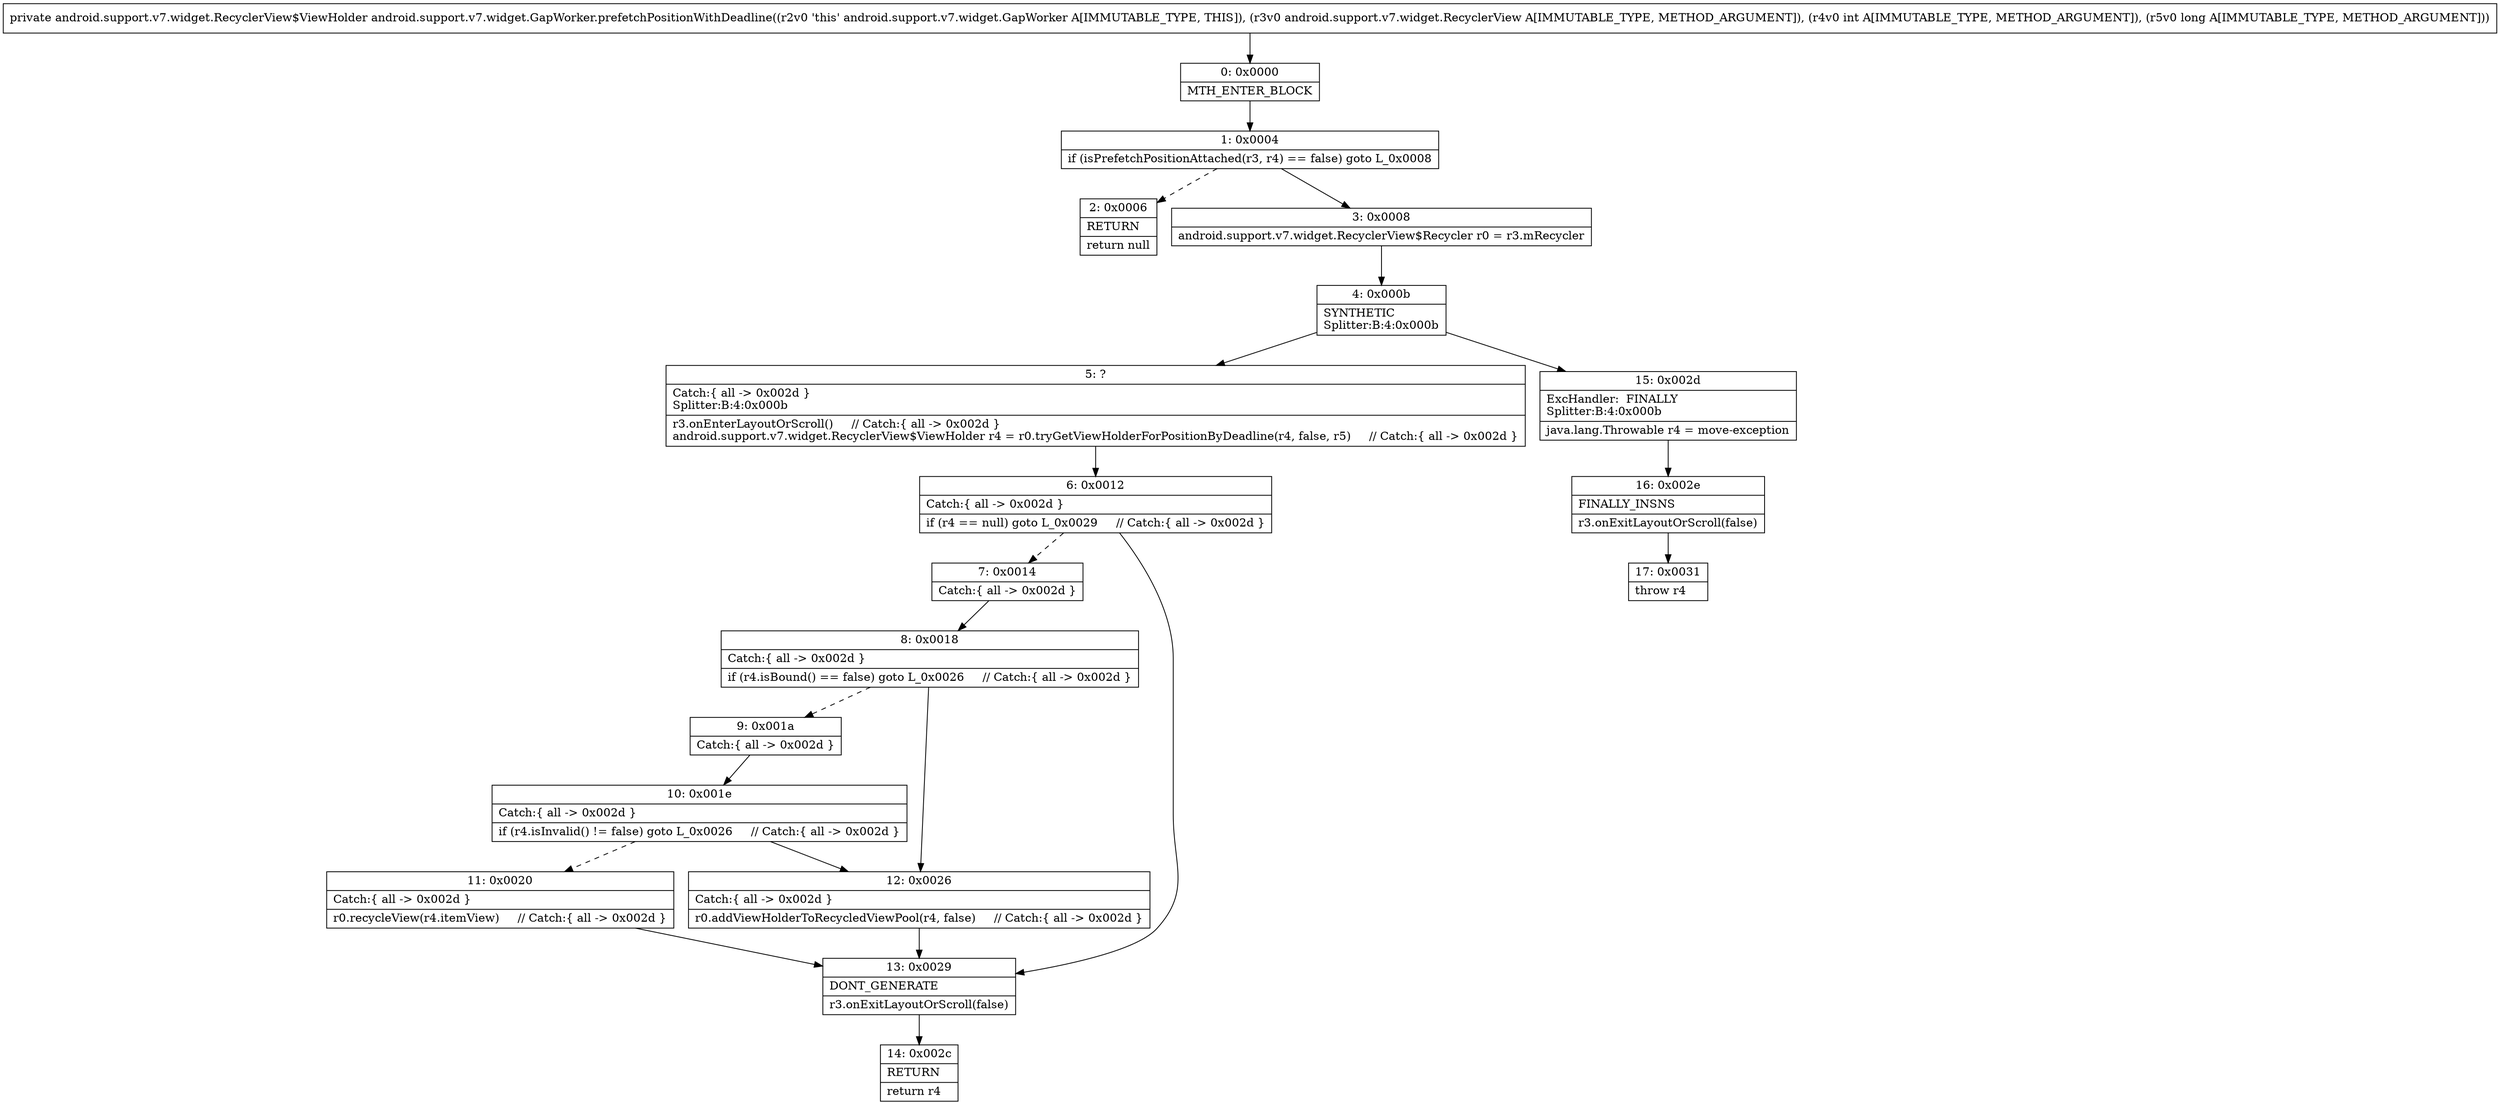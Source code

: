 digraph "CFG forandroid.support.v7.widget.GapWorker.prefetchPositionWithDeadline(Landroid\/support\/v7\/widget\/RecyclerView;IJ)Landroid\/support\/v7\/widget\/RecyclerView$ViewHolder;" {
Node_0 [shape=record,label="{0\:\ 0x0000|MTH_ENTER_BLOCK\l}"];
Node_1 [shape=record,label="{1\:\ 0x0004|if (isPrefetchPositionAttached(r3, r4) == false) goto L_0x0008\l}"];
Node_2 [shape=record,label="{2\:\ 0x0006|RETURN\l|return null\l}"];
Node_3 [shape=record,label="{3\:\ 0x0008|android.support.v7.widget.RecyclerView$Recycler r0 = r3.mRecycler\l}"];
Node_4 [shape=record,label="{4\:\ 0x000b|SYNTHETIC\lSplitter:B:4:0x000b\l}"];
Node_5 [shape=record,label="{5\:\ ?|Catch:\{ all \-\> 0x002d \}\lSplitter:B:4:0x000b\l|r3.onEnterLayoutOrScroll()     \/\/ Catch:\{ all \-\> 0x002d \}\landroid.support.v7.widget.RecyclerView$ViewHolder r4 = r0.tryGetViewHolderForPositionByDeadline(r4, false, r5)     \/\/ Catch:\{ all \-\> 0x002d \}\l}"];
Node_6 [shape=record,label="{6\:\ 0x0012|Catch:\{ all \-\> 0x002d \}\l|if (r4 == null) goto L_0x0029     \/\/ Catch:\{ all \-\> 0x002d \}\l}"];
Node_7 [shape=record,label="{7\:\ 0x0014|Catch:\{ all \-\> 0x002d \}\l}"];
Node_8 [shape=record,label="{8\:\ 0x0018|Catch:\{ all \-\> 0x002d \}\l|if (r4.isBound() == false) goto L_0x0026     \/\/ Catch:\{ all \-\> 0x002d \}\l}"];
Node_9 [shape=record,label="{9\:\ 0x001a|Catch:\{ all \-\> 0x002d \}\l}"];
Node_10 [shape=record,label="{10\:\ 0x001e|Catch:\{ all \-\> 0x002d \}\l|if (r4.isInvalid() != false) goto L_0x0026     \/\/ Catch:\{ all \-\> 0x002d \}\l}"];
Node_11 [shape=record,label="{11\:\ 0x0020|Catch:\{ all \-\> 0x002d \}\l|r0.recycleView(r4.itemView)     \/\/ Catch:\{ all \-\> 0x002d \}\l}"];
Node_12 [shape=record,label="{12\:\ 0x0026|Catch:\{ all \-\> 0x002d \}\l|r0.addViewHolderToRecycledViewPool(r4, false)     \/\/ Catch:\{ all \-\> 0x002d \}\l}"];
Node_13 [shape=record,label="{13\:\ 0x0029|DONT_GENERATE\l|r3.onExitLayoutOrScroll(false)\l}"];
Node_14 [shape=record,label="{14\:\ 0x002c|RETURN\l|return r4\l}"];
Node_15 [shape=record,label="{15\:\ 0x002d|ExcHandler:  FINALLY\lSplitter:B:4:0x000b\l|java.lang.Throwable r4 = move\-exception\l}"];
Node_16 [shape=record,label="{16\:\ 0x002e|FINALLY_INSNS\l|r3.onExitLayoutOrScroll(false)\l}"];
Node_17 [shape=record,label="{17\:\ 0x0031|throw r4\l}"];
MethodNode[shape=record,label="{private android.support.v7.widget.RecyclerView$ViewHolder android.support.v7.widget.GapWorker.prefetchPositionWithDeadline((r2v0 'this' android.support.v7.widget.GapWorker A[IMMUTABLE_TYPE, THIS]), (r3v0 android.support.v7.widget.RecyclerView A[IMMUTABLE_TYPE, METHOD_ARGUMENT]), (r4v0 int A[IMMUTABLE_TYPE, METHOD_ARGUMENT]), (r5v0 long A[IMMUTABLE_TYPE, METHOD_ARGUMENT])) }"];
MethodNode -> Node_0;
Node_0 -> Node_1;
Node_1 -> Node_2[style=dashed];
Node_1 -> Node_3;
Node_3 -> Node_4;
Node_4 -> Node_5;
Node_4 -> Node_15;
Node_5 -> Node_6;
Node_6 -> Node_7[style=dashed];
Node_6 -> Node_13;
Node_7 -> Node_8;
Node_8 -> Node_9[style=dashed];
Node_8 -> Node_12;
Node_9 -> Node_10;
Node_10 -> Node_11[style=dashed];
Node_10 -> Node_12;
Node_11 -> Node_13;
Node_12 -> Node_13;
Node_13 -> Node_14;
Node_15 -> Node_16;
Node_16 -> Node_17;
}

